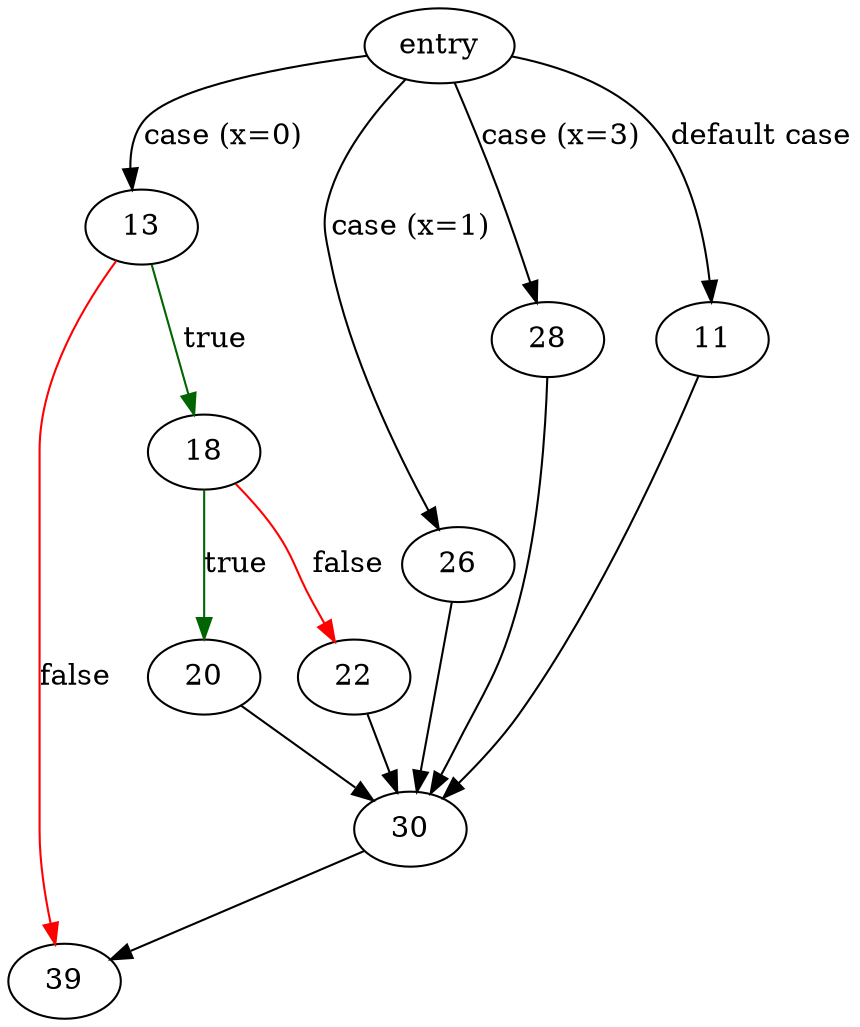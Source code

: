 digraph "xnumtoimax" {
	// Node definitions.
	7 [label=entry];
	11;
	13;
	18;
	20;
	22;
	26;
	28;
	30;
	39;

	// Edge definitions.
	7 -> 11 [label="default case"];
	7 -> 13 [label="case (x=0)"];
	7 -> 26 [label="case (x=1)"];
	7 -> 28 [label="case (x=3)"];
	11 -> 30;
	13 -> 18 [
		color=darkgreen
		label=true
	];
	13 -> 39 [
		color=red
		label=false
	];
	18 -> 20 [
		color=darkgreen
		label=true
	];
	18 -> 22 [
		color=red
		label=false
	];
	20 -> 30;
	22 -> 30;
	26 -> 30;
	28 -> 30;
	30 -> 39;
}